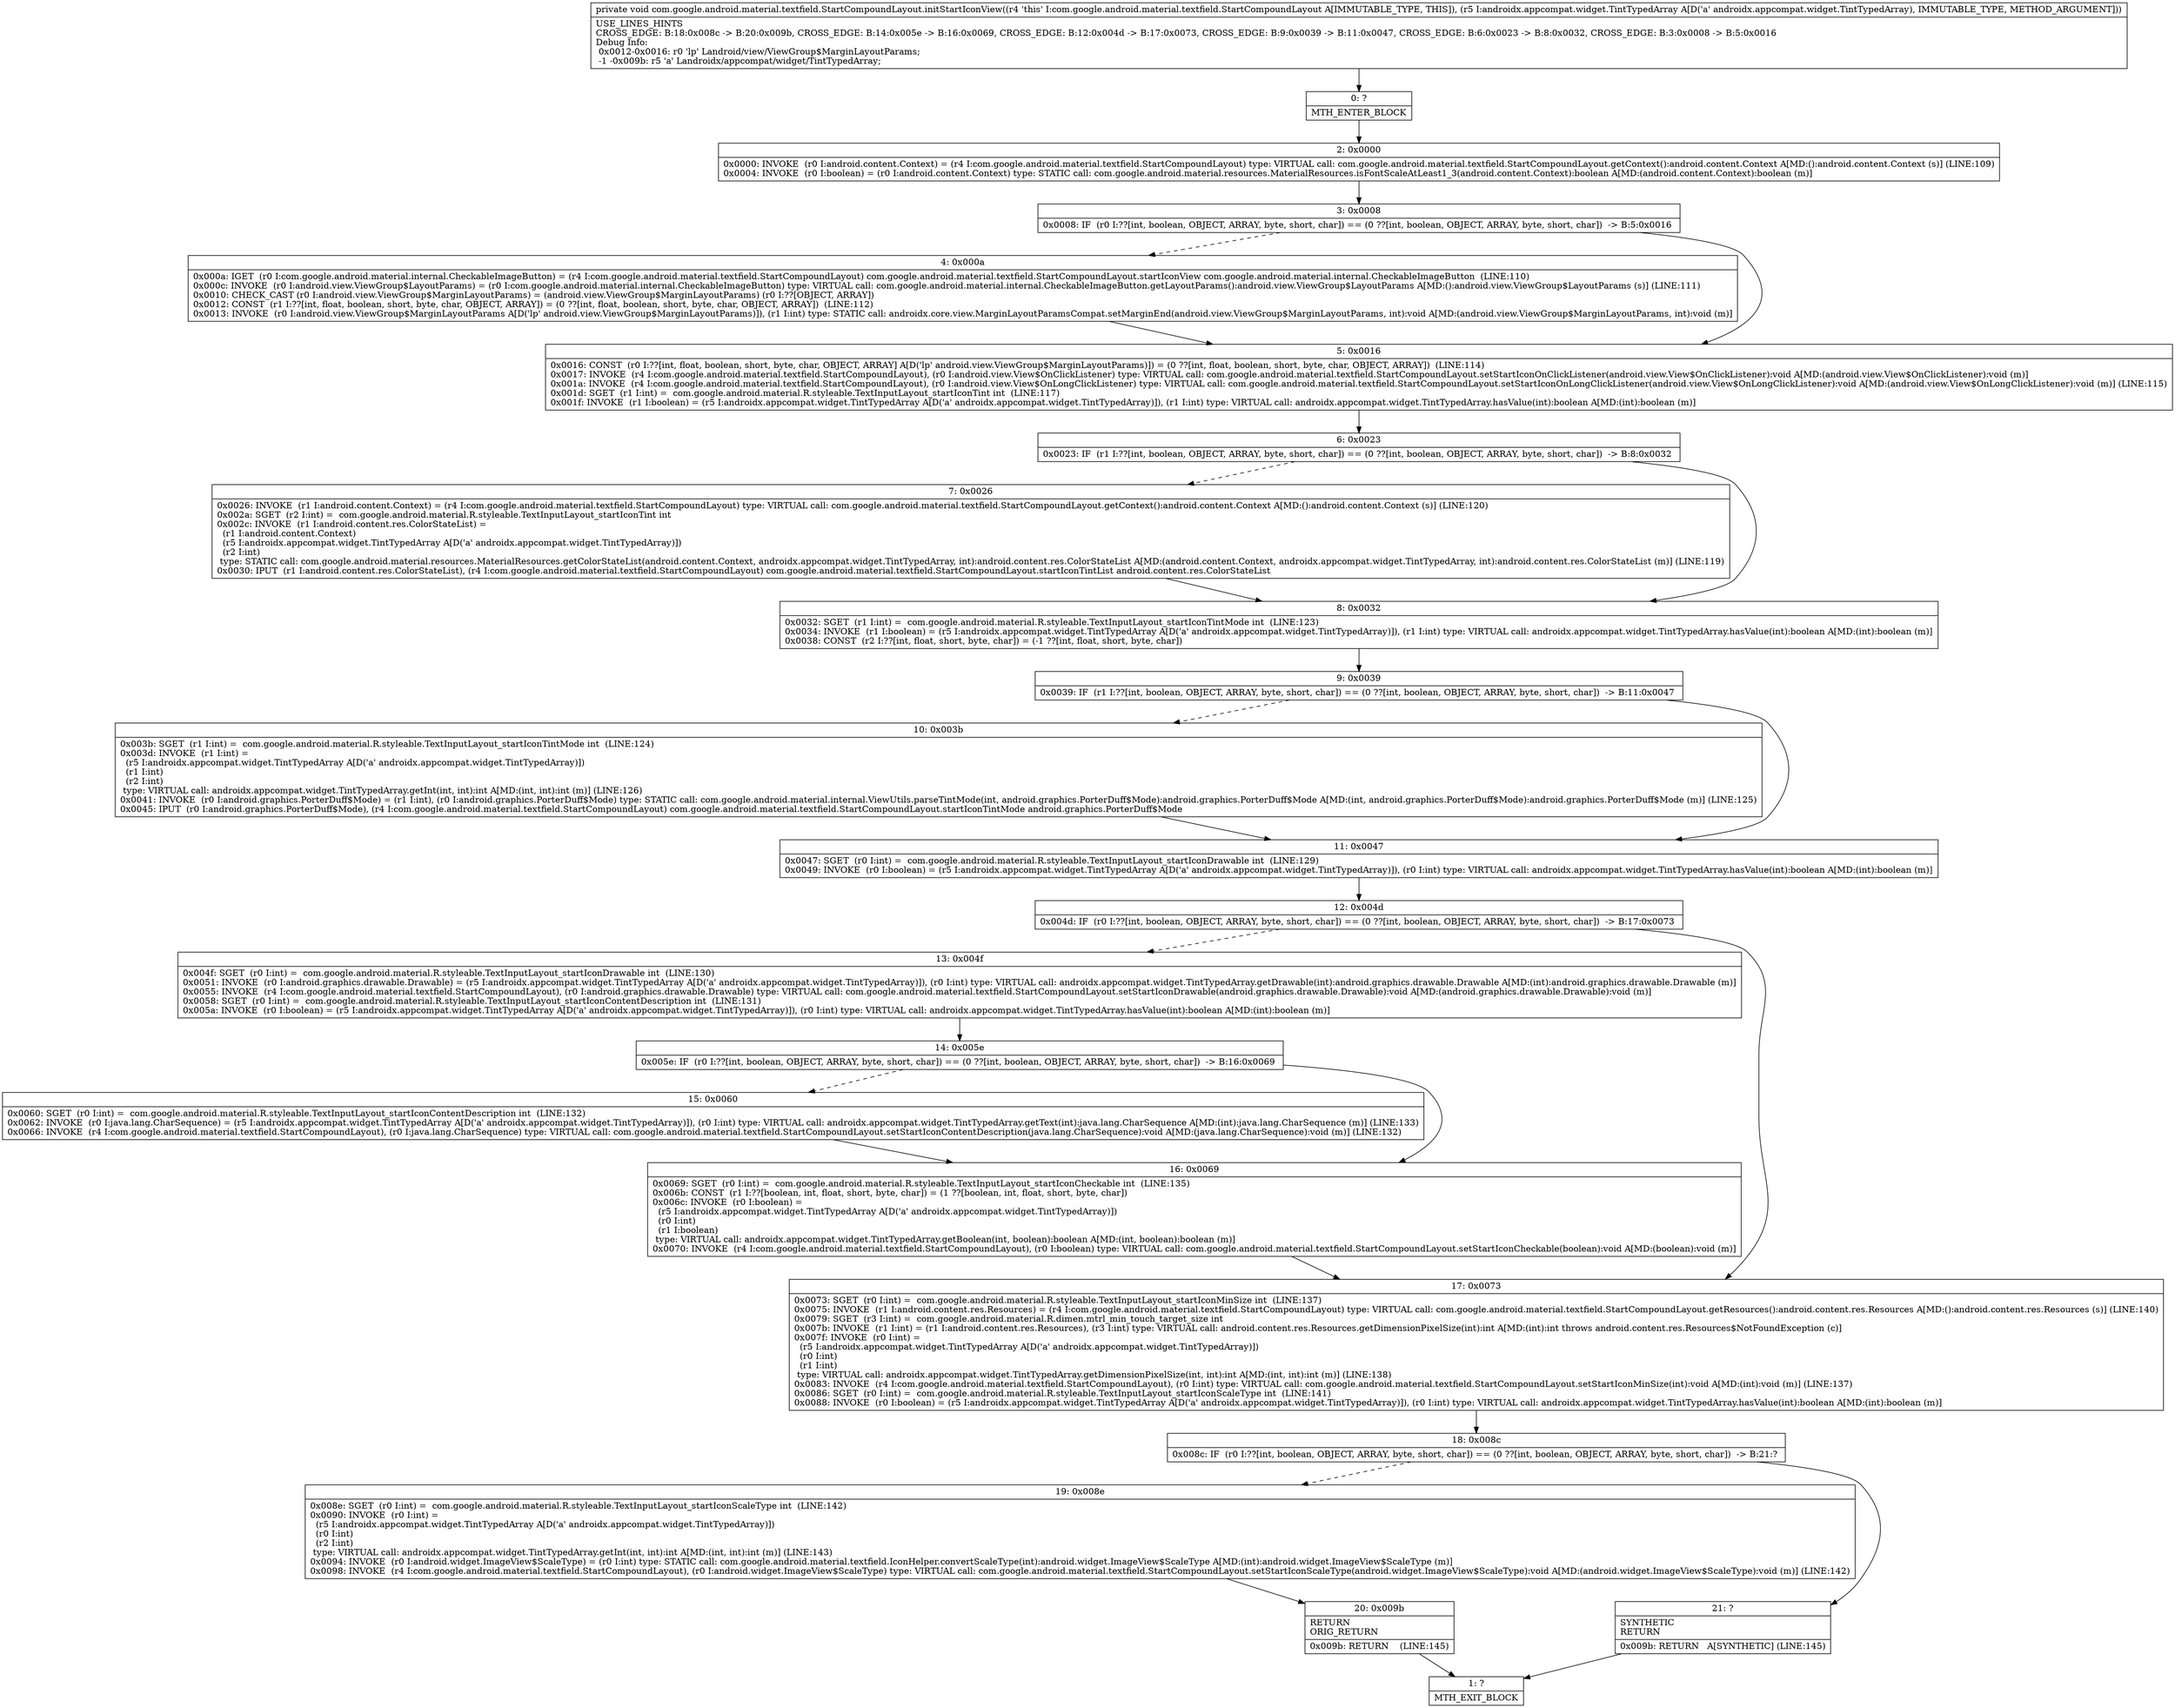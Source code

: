 digraph "CFG forcom.google.android.material.textfield.StartCompoundLayout.initStartIconView(Landroidx\/appcompat\/widget\/TintTypedArray;)V" {
Node_0 [shape=record,label="{0\:\ ?|MTH_ENTER_BLOCK\l}"];
Node_2 [shape=record,label="{2\:\ 0x0000|0x0000: INVOKE  (r0 I:android.content.Context) = (r4 I:com.google.android.material.textfield.StartCompoundLayout) type: VIRTUAL call: com.google.android.material.textfield.StartCompoundLayout.getContext():android.content.Context A[MD:():android.content.Context (s)] (LINE:109)\l0x0004: INVOKE  (r0 I:boolean) = (r0 I:android.content.Context) type: STATIC call: com.google.android.material.resources.MaterialResources.isFontScaleAtLeast1_3(android.content.Context):boolean A[MD:(android.content.Context):boolean (m)]\l}"];
Node_3 [shape=record,label="{3\:\ 0x0008|0x0008: IF  (r0 I:??[int, boolean, OBJECT, ARRAY, byte, short, char]) == (0 ??[int, boolean, OBJECT, ARRAY, byte, short, char])  \-\> B:5:0x0016 \l}"];
Node_4 [shape=record,label="{4\:\ 0x000a|0x000a: IGET  (r0 I:com.google.android.material.internal.CheckableImageButton) = (r4 I:com.google.android.material.textfield.StartCompoundLayout) com.google.android.material.textfield.StartCompoundLayout.startIconView com.google.android.material.internal.CheckableImageButton  (LINE:110)\l0x000c: INVOKE  (r0 I:android.view.ViewGroup$LayoutParams) = (r0 I:com.google.android.material.internal.CheckableImageButton) type: VIRTUAL call: com.google.android.material.internal.CheckableImageButton.getLayoutParams():android.view.ViewGroup$LayoutParams A[MD:():android.view.ViewGroup$LayoutParams (s)] (LINE:111)\l0x0010: CHECK_CAST (r0 I:android.view.ViewGroup$MarginLayoutParams) = (android.view.ViewGroup$MarginLayoutParams) (r0 I:??[OBJECT, ARRAY]) \l0x0012: CONST  (r1 I:??[int, float, boolean, short, byte, char, OBJECT, ARRAY]) = (0 ??[int, float, boolean, short, byte, char, OBJECT, ARRAY])  (LINE:112)\l0x0013: INVOKE  (r0 I:android.view.ViewGroup$MarginLayoutParams A[D('lp' android.view.ViewGroup$MarginLayoutParams)]), (r1 I:int) type: STATIC call: androidx.core.view.MarginLayoutParamsCompat.setMarginEnd(android.view.ViewGroup$MarginLayoutParams, int):void A[MD:(android.view.ViewGroup$MarginLayoutParams, int):void (m)]\l}"];
Node_5 [shape=record,label="{5\:\ 0x0016|0x0016: CONST  (r0 I:??[int, float, boolean, short, byte, char, OBJECT, ARRAY] A[D('lp' android.view.ViewGroup$MarginLayoutParams)]) = (0 ??[int, float, boolean, short, byte, char, OBJECT, ARRAY])  (LINE:114)\l0x0017: INVOKE  (r4 I:com.google.android.material.textfield.StartCompoundLayout), (r0 I:android.view.View$OnClickListener) type: VIRTUAL call: com.google.android.material.textfield.StartCompoundLayout.setStartIconOnClickListener(android.view.View$OnClickListener):void A[MD:(android.view.View$OnClickListener):void (m)]\l0x001a: INVOKE  (r4 I:com.google.android.material.textfield.StartCompoundLayout), (r0 I:android.view.View$OnLongClickListener) type: VIRTUAL call: com.google.android.material.textfield.StartCompoundLayout.setStartIconOnLongClickListener(android.view.View$OnLongClickListener):void A[MD:(android.view.View$OnLongClickListener):void (m)] (LINE:115)\l0x001d: SGET  (r1 I:int) =  com.google.android.material.R.styleable.TextInputLayout_startIconTint int  (LINE:117)\l0x001f: INVOKE  (r1 I:boolean) = (r5 I:androidx.appcompat.widget.TintTypedArray A[D('a' androidx.appcompat.widget.TintTypedArray)]), (r1 I:int) type: VIRTUAL call: androidx.appcompat.widget.TintTypedArray.hasValue(int):boolean A[MD:(int):boolean (m)]\l}"];
Node_6 [shape=record,label="{6\:\ 0x0023|0x0023: IF  (r1 I:??[int, boolean, OBJECT, ARRAY, byte, short, char]) == (0 ??[int, boolean, OBJECT, ARRAY, byte, short, char])  \-\> B:8:0x0032 \l}"];
Node_7 [shape=record,label="{7\:\ 0x0026|0x0026: INVOKE  (r1 I:android.content.Context) = (r4 I:com.google.android.material.textfield.StartCompoundLayout) type: VIRTUAL call: com.google.android.material.textfield.StartCompoundLayout.getContext():android.content.Context A[MD:():android.content.Context (s)] (LINE:120)\l0x002a: SGET  (r2 I:int) =  com.google.android.material.R.styleable.TextInputLayout_startIconTint int \l0x002c: INVOKE  (r1 I:android.content.res.ColorStateList) = \l  (r1 I:android.content.Context)\l  (r5 I:androidx.appcompat.widget.TintTypedArray A[D('a' androidx.appcompat.widget.TintTypedArray)])\l  (r2 I:int)\l type: STATIC call: com.google.android.material.resources.MaterialResources.getColorStateList(android.content.Context, androidx.appcompat.widget.TintTypedArray, int):android.content.res.ColorStateList A[MD:(android.content.Context, androidx.appcompat.widget.TintTypedArray, int):android.content.res.ColorStateList (m)] (LINE:119)\l0x0030: IPUT  (r1 I:android.content.res.ColorStateList), (r4 I:com.google.android.material.textfield.StartCompoundLayout) com.google.android.material.textfield.StartCompoundLayout.startIconTintList android.content.res.ColorStateList \l}"];
Node_8 [shape=record,label="{8\:\ 0x0032|0x0032: SGET  (r1 I:int) =  com.google.android.material.R.styleable.TextInputLayout_startIconTintMode int  (LINE:123)\l0x0034: INVOKE  (r1 I:boolean) = (r5 I:androidx.appcompat.widget.TintTypedArray A[D('a' androidx.appcompat.widget.TintTypedArray)]), (r1 I:int) type: VIRTUAL call: androidx.appcompat.widget.TintTypedArray.hasValue(int):boolean A[MD:(int):boolean (m)]\l0x0038: CONST  (r2 I:??[int, float, short, byte, char]) = (\-1 ??[int, float, short, byte, char]) \l}"];
Node_9 [shape=record,label="{9\:\ 0x0039|0x0039: IF  (r1 I:??[int, boolean, OBJECT, ARRAY, byte, short, char]) == (0 ??[int, boolean, OBJECT, ARRAY, byte, short, char])  \-\> B:11:0x0047 \l}"];
Node_10 [shape=record,label="{10\:\ 0x003b|0x003b: SGET  (r1 I:int) =  com.google.android.material.R.styleable.TextInputLayout_startIconTintMode int  (LINE:124)\l0x003d: INVOKE  (r1 I:int) = \l  (r5 I:androidx.appcompat.widget.TintTypedArray A[D('a' androidx.appcompat.widget.TintTypedArray)])\l  (r1 I:int)\l  (r2 I:int)\l type: VIRTUAL call: androidx.appcompat.widget.TintTypedArray.getInt(int, int):int A[MD:(int, int):int (m)] (LINE:126)\l0x0041: INVOKE  (r0 I:android.graphics.PorterDuff$Mode) = (r1 I:int), (r0 I:android.graphics.PorterDuff$Mode) type: STATIC call: com.google.android.material.internal.ViewUtils.parseTintMode(int, android.graphics.PorterDuff$Mode):android.graphics.PorterDuff$Mode A[MD:(int, android.graphics.PorterDuff$Mode):android.graphics.PorterDuff$Mode (m)] (LINE:125)\l0x0045: IPUT  (r0 I:android.graphics.PorterDuff$Mode), (r4 I:com.google.android.material.textfield.StartCompoundLayout) com.google.android.material.textfield.StartCompoundLayout.startIconTintMode android.graphics.PorterDuff$Mode \l}"];
Node_11 [shape=record,label="{11\:\ 0x0047|0x0047: SGET  (r0 I:int) =  com.google.android.material.R.styleable.TextInputLayout_startIconDrawable int  (LINE:129)\l0x0049: INVOKE  (r0 I:boolean) = (r5 I:androidx.appcompat.widget.TintTypedArray A[D('a' androidx.appcompat.widget.TintTypedArray)]), (r0 I:int) type: VIRTUAL call: androidx.appcompat.widget.TintTypedArray.hasValue(int):boolean A[MD:(int):boolean (m)]\l}"];
Node_12 [shape=record,label="{12\:\ 0x004d|0x004d: IF  (r0 I:??[int, boolean, OBJECT, ARRAY, byte, short, char]) == (0 ??[int, boolean, OBJECT, ARRAY, byte, short, char])  \-\> B:17:0x0073 \l}"];
Node_13 [shape=record,label="{13\:\ 0x004f|0x004f: SGET  (r0 I:int) =  com.google.android.material.R.styleable.TextInputLayout_startIconDrawable int  (LINE:130)\l0x0051: INVOKE  (r0 I:android.graphics.drawable.Drawable) = (r5 I:androidx.appcompat.widget.TintTypedArray A[D('a' androidx.appcompat.widget.TintTypedArray)]), (r0 I:int) type: VIRTUAL call: androidx.appcompat.widget.TintTypedArray.getDrawable(int):android.graphics.drawable.Drawable A[MD:(int):android.graphics.drawable.Drawable (m)]\l0x0055: INVOKE  (r4 I:com.google.android.material.textfield.StartCompoundLayout), (r0 I:android.graphics.drawable.Drawable) type: VIRTUAL call: com.google.android.material.textfield.StartCompoundLayout.setStartIconDrawable(android.graphics.drawable.Drawable):void A[MD:(android.graphics.drawable.Drawable):void (m)]\l0x0058: SGET  (r0 I:int) =  com.google.android.material.R.styleable.TextInputLayout_startIconContentDescription int  (LINE:131)\l0x005a: INVOKE  (r0 I:boolean) = (r5 I:androidx.appcompat.widget.TintTypedArray A[D('a' androidx.appcompat.widget.TintTypedArray)]), (r0 I:int) type: VIRTUAL call: androidx.appcompat.widget.TintTypedArray.hasValue(int):boolean A[MD:(int):boolean (m)]\l}"];
Node_14 [shape=record,label="{14\:\ 0x005e|0x005e: IF  (r0 I:??[int, boolean, OBJECT, ARRAY, byte, short, char]) == (0 ??[int, boolean, OBJECT, ARRAY, byte, short, char])  \-\> B:16:0x0069 \l}"];
Node_15 [shape=record,label="{15\:\ 0x0060|0x0060: SGET  (r0 I:int) =  com.google.android.material.R.styleable.TextInputLayout_startIconContentDescription int  (LINE:132)\l0x0062: INVOKE  (r0 I:java.lang.CharSequence) = (r5 I:androidx.appcompat.widget.TintTypedArray A[D('a' androidx.appcompat.widget.TintTypedArray)]), (r0 I:int) type: VIRTUAL call: androidx.appcompat.widget.TintTypedArray.getText(int):java.lang.CharSequence A[MD:(int):java.lang.CharSequence (m)] (LINE:133)\l0x0066: INVOKE  (r4 I:com.google.android.material.textfield.StartCompoundLayout), (r0 I:java.lang.CharSequence) type: VIRTUAL call: com.google.android.material.textfield.StartCompoundLayout.setStartIconContentDescription(java.lang.CharSequence):void A[MD:(java.lang.CharSequence):void (m)] (LINE:132)\l}"];
Node_16 [shape=record,label="{16\:\ 0x0069|0x0069: SGET  (r0 I:int) =  com.google.android.material.R.styleable.TextInputLayout_startIconCheckable int  (LINE:135)\l0x006b: CONST  (r1 I:??[boolean, int, float, short, byte, char]) = (1 ??[boolean, int, float, short, byte, char]) \l0x006c: INVOKE  (r0 I:boolean) = \l  (r5 I:androidx.appcompat.widget.TintTypedArray A[D('a' androidx.appcompat.widget.TintTypedArray)])\l  (r0 I:int)\l  (r1 I:boolean)\l type: VIRTUAL call: androidx.appcompat.widget.TintTypedArray.getBoolean(int, boolean):boolean A[MD:(int, boolean):boolean (m)]\l0x0070: INVOKE  (r4 I:com.google.android.material.textfield.StartCompoundLayout), (r0 I:boolean) type: VIRTUAL call: com.google.android.material.textfield.StartCompoundLayout.setStartIconCheckable(boolean):void A[MD:(boolean):void (m)]\l}"];
Node_17 [shape=record,label="{17\:\ 0x0073|0x0073: SGET  (r0 I:int) =  com.google.android.material.R.styleable.TextInputLayout_startIconMinSize int  (LINE:137)\l0x0075: INVOKE  (r1 I:android.content.res.Resources) = (r4 I:com.google.android.material.textfield.StartCompoundLayout) type: VIRTUAL call: com.google.android.material.textfield.StartCompoundLayout.getResources():android.content.res.Resources A[MD:():android.content.res.Resources (s)] (LINE:140)\l0x0079: SGET  (r3 I:int) =  com.google.android.material.R.dimen.mtrl_min_touch_target_size int \l0x007b: INVOKE  (r1 I:int) = (r1 I:android.content.res.Resources), (r3 I:int) type: VIRTUAL call: android.content.res.Resources.getDimensionPixelSize(int):int A[MD:(int):int throws android.content.res.Resources$NotFoundException (c)]\l0x007f: INVOKE  (r0 I:int) = \l  (r5 I:androidx.appcompat.widget.TintTypedArray A[D('a' androidx.appcompat.widget.TintTypedArray)])\l  (r0 I:int)\l  (r1 I:int)\l type: VIRTUAL call: androidx.appcompat.widget.TintTypedArray.getDimensionPixelSize(int, int):int A[MD:(int, int):int (m)] (LINE:138)\l0x0083: INVOKE  (r4 I:com.google.android.material.textfield.StartCompoundLayout), (r0 I:int) type: VIRTUAL call: com.google.android.material.textfield.StartCompoundLayout.setStartIconMinSize(int):void A[MD:(int):void (m)] (LINE:137)\l0x0086: SGET  (r0 I:int) =  com.google.android.material.R.styleable.TextInputLayout_startIconScaleType int  (LINE:141)\l0x0088: INVOKE  (r0 I:boolean) = (r5 I:androidx.appcompat.widget.TintTypedArray A[D('a' androidx.appcompat.widget.TintTypedArray)]), (r0 I:int) type: VIRTUAL call: androidx.appcompat.widget.TintTypedArray.hasValue(int):boolean A[MD:(int):boolean (m)]\l}"];
Node_18 [shape=record,label="{18\:\ 0x008c|0x008c: IF  (r0 I:??[int, boolean, OBJECT, ARRAY, byte, short, char]) == (0 ??[int, boolean, OBJECT, ARRAY, byte, short, char])  \-\> B:21:? \l}"];
Node_19 [shape=record,label="{19\:\ 0x008e|0x008e: SGET  (r0 I:int) =  com.google.android.material.R.styleable.TextInputLayout_startIconScaleType int  (LINE:142)\l0x0090: INVOKE  (r0 I:int) = \l  (r5 I:androidx.appcompat.widget.TintTypedArray A[D('a' androidx.appcompat.widget.TintTypedArray)])\l  (r0 I:int)\l  (r2 I:int)\l type: VIRTUAL call: androidx.appcompat.widget.TintTypedArray.getInt(int, int):int A[MD:(int, int):int (m)] (LINE:143)\l0x0094: INVOKE  (r0 I:android.widget.ImageView$ScaleType) = (r0 I:int) type: STATIC call: com.google.android.material.textfield.IconHelper.convertScaleType(int):android.widget.ImageView$ScaleType A[MD:(int):android.widget.ImageView$ScaleType (m)]\l0x0098: INVOKE  (r4 I:com.google.android.material.textfield.StartCompoundLayout), (r0 I:android.widget.ImageView$ScaleType) type: VIRTUAL call: com.google.android.material.textfield.StartCompoundLayout.setStartIconScaleType(android.widget.ImageView$ScaleType):void A[MD:(android.widget.ImageView$ScaleType):void (m)] (LINE:142)\l}"];
Node_20 [shape=record,label="{20\:\ 0x009b|RETURN\lORIG_RETURN\l|0x009b: RETURN    (LINE:145)\l}"];
Node_1 [shape=record,label="{1\:\ ?|MTH_EXIT_BLOCK\l}"];
Node_21 [shape=record,label="{21\:\ ?|SYNTHETIC\lRETURN\l|0x009b: RETURN   A[SYNTHETIC] (LINE:145)\l}"];
MethodNode[shape=record,label="{private void com.google.android.material.textfield.StartCompoundLayout.initStartIconView((r4 'this' I:com.google.android.material.textfield.StartCompoundLayout A[IMMUTABLE_TYPE, THIS]), (r5 I:androidx.appcompat.widget.TintTypedArray A[D('a' androidx.appcompat.widget.TintTypedArray), IMMUTABLE_TYPE, METHOD_ARGUMENT]))  | USE_LINES_HINTS\lCROSS_EDGE: B:18:0x008c \-\> B:20:0x009b, CROSS_EDGE: B:14:0x005e \-\> B:16:0x0069, CROSS_EDGE: B:12:0x004d \-\> B:17:0x0073, CROSS_EDGE: B:9:0x0039 \-\> B:11:0x0047, CROSS_EDGE: B:6:0x0023 \-\> B:8:0x0032, CROSS_EDGE: B:3:0x0008 \-\> B:5:0x0016\lDebug Info:\l  0x0012\-0x0016: r0 'lp' Landroid\/view\/ViewGroup$MarginLayoutParams;\l  \-1 \-0x009b: r5 'a' Landroidx\/appcompat\/widget\/TintTypedArray;\l}"];
MethodNode -> Node_0;Node_0 -> Node_2;
Node_2 -> Node_3;
Node_3 -> Node_4[style=dashed];
Node_3 -> Node_5;
Node_4 -> Node_5;
Node_5 -> Node_6;
Node_6 -> Node_7[style=dashed];
Node_6 -> Node_8;
Node_7 -> Node_8;
Node_8 -> Node_9;
Node_9 -> Node_10[style=dashed];
Node_9 -> Node_11;
Node_10 -> Node_11;
Node_11 -> Node_12;
Node_12 -> Node_13[style=dashed];
Node_12 -> Node_17;
Node_13 -> Node_14;
Node_14 -> Node_15[style=dashed];
Node_14 -> Node_16;
Node_15 -> Node_16;
Node_16 -> Node_17;
Node_17 -> Node_18;
Node_18 -> Node_19[style=dashed];
Node_18 -> Node_21;
Node_19 -> Node_20;
Node_20 -> Node_1;
Node_21 -> Node_1;
}

